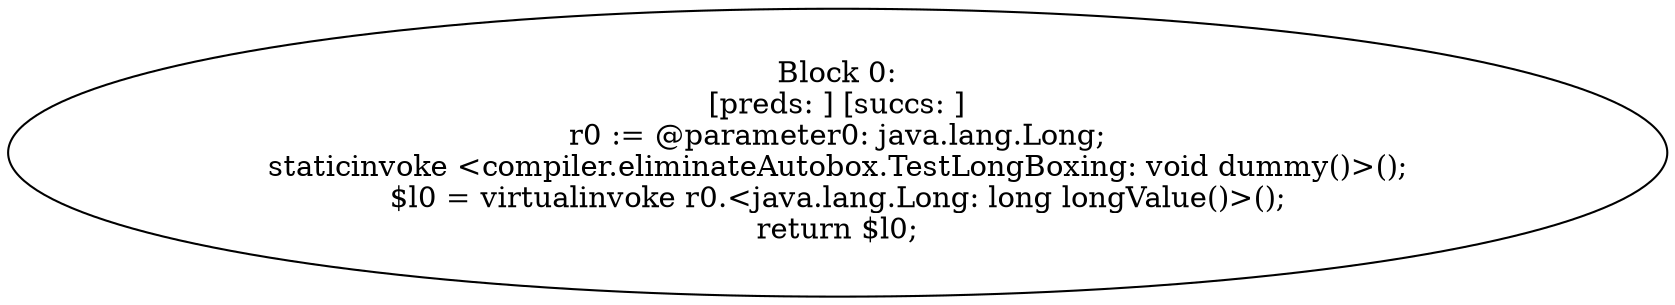 digraph "unitGraph" {
    "Block 0:
[preds: ] [succs: ]
r0 := @parameter0: java.lang.Long;
staticinvoke <compiler.eliminateAutobox.TestLongBoxing: void dummy()>();
$l0 = virtualinvoke r0.<java.lang.Long: long longValue()>();
return $l0;
"
}
